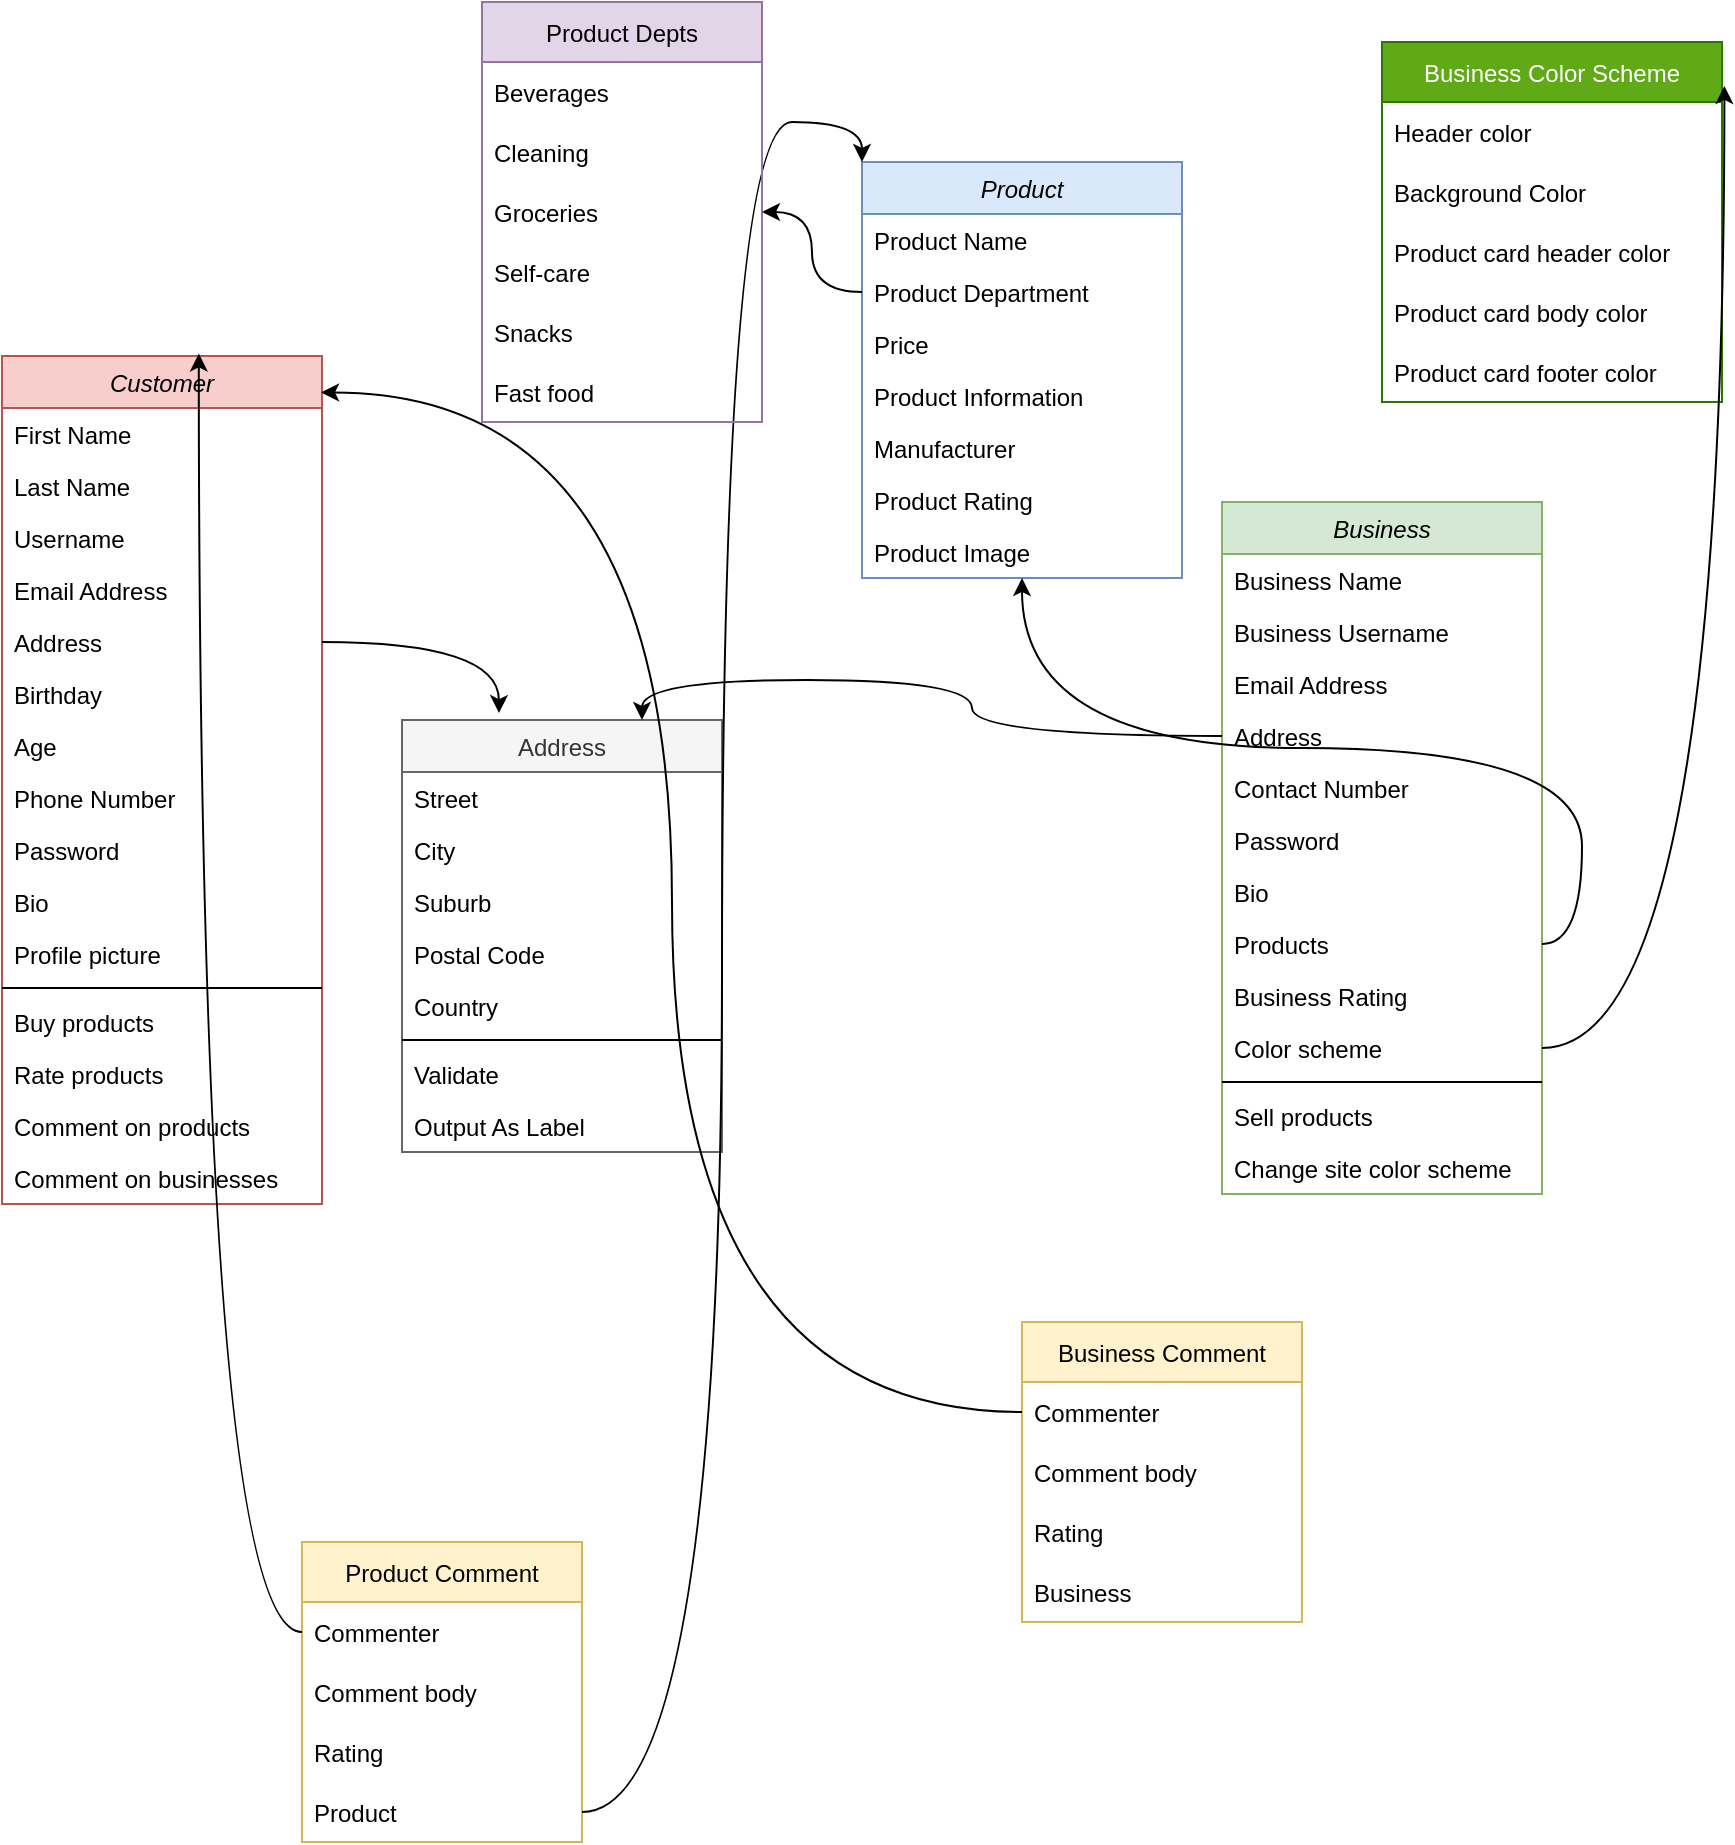 <mxfile version="16.5.1" type="device"><diagram id="C5RBs43oDa-KdzZeNtuy" name="Page-1"><mxGraphModel dx="482" dy="641" grid="1" gridSize="10" guides="1" tooltips="1" connect="1" arrows="1" fold="1" page="1" pageScale="1" pageWidth="827" pageHeight="1169" math="0" shadow="0"><root><mxCell id="WIyWlLk6GJQsqaUBKTNV-0"/><mxCell id="WIyWlLk6GJQsqaUBKTNV-1" parent="WIyWlLk6GJQsqaUBKTNV-0"/><mxCell id="MUc89TN180fj3ljXWCAl-0" value="Customer" style="swimlane;fontStyle=2;align=center;verticalAlign=top;childLayout=stackLayout;horizontal=1;startSize=26;horizontalStack=0;resizeParent=1;resizeLast=0;collapsible=1;marginBottom=0;rounded=0;shadow=0;strokeWidth=1;fillColor=#f8cecc;strokeColor=#b85450;" parent="WIyWlLk6GJQsqaUBKTNV-1" vertex="1"><mxGeometry x="20" y="187" width="160" height="424" as="geometry"><mxRectangle x="230" y="140" width="160" height="26" as="alternateBounds"/></mxGeometry></mxCell><mxCell id="MUc89TN180fj3ljXWCAl-1" value="First Name" style="text;align=left;verticalAlign=top;spacingLeft=4;spacingRight=4;overflow=hidden;rotatable=0;points=[[0,0.5],[1,0.5]];portConstraint=eastwest;" parent="MUc89TN180fj3ljXWCAl-0" vertex="1"><mxGeometry y="26" width="160" height="26" as="geometry"/></mxCell><mxCell id="MUc89TN180fj3ljXWCAl-2" value="Last Name" style="text;align=left;verticalAlign=top;spacingLeft=4;spacingRight=4;overflow=hidden;rotatable=0;points=[[0,0.5],[1,0.5]];portConstraint=eastwest;rounded=0;shadow=0;html=0;" parent="MUc89TN180fj3ljXWCAl-0" vertex="1"><mxGeometry y="52" width="160" height="26" as="geometry"/></mxCell><mxCell id="MUc89TN180fj3ljXWCAl-21" value="Username" style="text;align=left;verticalAlign=top;spacingLeft=4;spacingRight=4;overflow=hidden;rotatable=0;points=[[0,0.5],[1,0.5]];portConstraint=eastwest;" parent="MUc89TN180fj3ljXWCAl-0" vertex="1"><mxGeometry y="78" width="160" height="26" as="geometry"/></mxCell><mxCell id="MUc89TN180fj3ljXWCAl-3" value="Email Address" style="text;align=left;verticalAlign=top;spacingLeft=4;spacingRight=4;overflow=hidden;rotatable=0;points=[[0,0.5],[1,0.5]];portConstraint=eastwest;rounded=0;shadow=0;html=0;" parent="MUc89TN180fj3ljXWCAl-0" vertex="1"><mxGeometry y="104" width="160" height="26" as="geometry"/></mxCell><mxCell id="MUc89TN180fj3ljXWCAl-36" value="Address" style="text;align=left;verticalAlign=top;spacingLeft=4;spacingRight=4;overflow=hidden;rotatable=0;points=[[0,0.5],[1,0.5]];portConstraint=eastwest;rounded=0;shadow=0;html=0;" parent="MUc89TN180fj3ljXWCAl-0" vertex="1"><mxGeometry y="130" width="160" height="26" as="geometry"/></mxCell><mxCell id="MUc89TN180fj3ljXWCAl-18" value="Birthday" style="text;align=left;verticalAlign=top;spacingLeft=4;spacingRight=4;overflow=hidden;rotatable=0;points=[[0,0.5],[1,0.5]];portConstraint=eastwest;rounded=0;shadow=0;html=0;" parent="MUc89TN180fj3ljXWCAl-0" vertex="1"><mxGeometry y="156" width="160" height="26" as="geometry"/></mxCell><mxCell id="MUc89TN180fj3ljXWCAl-19" value="Age" style="text;align=left;verticalAlign=top;spacingLeft=4;spacingRight=4;overflow=hidden;rotatable=0;points=[[0,0.5],[1,0.5]];portConstraint=eastwest;rounded=0;shadow=0;html=0;" parent="MUc89TN180fj3ljXWCAl-0" vertex="1"><mxGeometry y="182" width="160" height="26" as="geometry"/></mxCell><mxCell id="MUc89TN180fj3ljXWCAl-8" value="Phone Number" style="text;align=left;verticalAlign=top;spacingLeft=4;spacingRight=4;overflow=hidden;rotatable=0;points=[[0,0.5],[1,0.5]];portConstraint=eastwest;rounded=0;shadow=0;html=0;" parent="MUc89TN180fj3ljXWCAl-0" vertex="1"><mxGeometry y="208" width="160" height="26" as="geometry"/></mxCell><mxCell id="MUc89TN180fj3ljXWCAl-9" value="Password" style="text;align=left;verticalAlign=top;spacingLeft=4;spacingRight=4;overflow=hidden;rotatable=0;points=[[0,0.5],[1,0.5]];portConstraint=eastwest;rounded=0;shadow=0;html=0;" parent="MUc89TN180fj3ljXWCAl-0" vertex="1"><mxGeometry y="234" width="160" height="26" as="geometry"/></mxCell><mxCell id="MUc89TN180fj3ljXWCAl-34" value="Bio" style="text;align=left;verticalAlign=top;spacingLeft=4;spacingRight=4;overflow=hidden;rotatable=0;points=[[0,0.5],[1,0.5]];portConstraint=eastwest;rounded=0;shadow=0;html=0;" parent="MUc89TN180fj3ljXWCAl-0" vertex="1"><mxGeometry y="260" width="160" height="26" as="geometry"/></mxCell><mxCell id="cQiAiKJfY5Lns8aHGsxg-24" value="Profile picture" style="text;align=left;verticalAlign=top;spacingLeft=4;spacingRight=4;overflow=hidden;rotatable=0;points=[[0,0.5],[1,0.5]];portConstraint=eastwest;rounded=0;shadow=0;html=0;" parent="MUc89TN180fj3ljXWCAl-0" vertex="1"><mxGeometry y="286" width="160" height="26" as="geometry"/></mxCell><mxCell id="MUc89TN180fj3ljXWCAl-4" value="" style="line;html=1;strokeWidth=1;align=left;verticalAlign=middle;spacingTop=-1;spacingLeft=3;spacingRight=3;rotatable=0;labelPosition=right;points=[];portConstraint=eastwest;" parent="MUc89TN180fj3ljXWCAl-0" vertex="1"><mxGeometry y="312" width="160" height="8" as="geometry"/></mxCell><mxCell id="MUc89TN180fj3ljXWCAl-5" value="Buy products" style="text;align=left;verticalAlign=top;spacingLeft=4;spacingRight=4;overflow=hidden;rotatable=0;points=[[0,0.5],[1,0.5]];portConstraint=eastwest;" parent="MUc89TN180fj3ljXWCAl-0" vertex="1"><mxGeometry y="320" width="160" height="26" as="geometry"/></mxCell><mxCell id="AEhf1OA7F3vd2qkvHGCH-1" value="Rate products" style="text;align=left;verticalAlign=top;spacingLeft=4;spacingRight=4;overflow=hidden;rotatable=0;points=[[0,0.5],[1,0.5]];portConstraint=eastwest;" parent="MUc89TN180fj3ljXWCAl-0" vertex="1"><mxGeometry y="346" width="160" height="26" as="geometry"/></mxCell><mxCell id="cQiAiKJfY5Lns8aHGsxg-0" value="Comment on products" style="text;align=left;verticalAlign=top;spacingLeft=4;spacingRight=4;overflow=hidden;rotatable=0;points=[[0,0.5],[1,0.5]];portConstraint=eastwest;" parent="MUc89TN180fj3ljXWCAl-0" vertex="1"><mxGeometry y="372" width="160" height="26" as="geometry"/></mxCell><mxCell id="cQiAiKJfY5Lns8aHGsxg-1" value="Comment on businesses" style="text;align=left;verticalAlign=top;spacingLeft=4;spacingRight=4;overflow=hidden;rotatable=0;points=[[0,0.5],[1,0.5]];portConstraint=eastwest;" parent="MUc89TN180fj3ljXWCAl-0" vertex="1"><mxGeometry y="398" width="160" height="26" as="geometry"/></mxCell><mxCell id="MUc89TN180fj3ljXWCAl-10" value="Business" style="swimlane;fontStyle=2;align=center;verticalAlign=top;childLayout=stackLayout;horizontal=1;startSize=26;horizontalStack=0;resizeParent=1;resizeLast=0;collapsible=1;marginBottom=0;rounded=0;shadow=0;strokeWidth=1;fillColor=#d5e8d4;strokeColor=#82b366;" parent="WIyWlLk6GJQsqaUBKTNV-1" vertex="1"><mxGeometry x="630" y="260" width="160" height="346" as="geometry"><mxRectangle x="230" y="140" width="160" height="26" as="alternateBounds"/></mxGeometry></mxCell><mxCell id="MUc89TN180fj3ljXWCAl-11" value="Business Name" style="text;align=left;verticalAlign=top;spacingLeft=4;spacingRight=4;overflow=hidden;rotatable=0;points=[[0,0.5],[1,0.5]];portConstraint=eastwest;" parent="MUc89TN180fj3ljXWCAl-10" vertex="1"><mxGeometry y="26" width="160" height="26" as="geometry"/></mxCell><mxCell id="MUc89TN180fj3ljXWCAl-22" value="Business Username" style="text;align=left;verticalAlign=top;spacingLeft=4;spacingRight=4;overflow=hidden;rotatable=0;points=[[0,0.5],[1,0.5]];portConstraint=eastwest;rounded=0;shadow=0;html=0;" parent="MUc89TN180fj3ljXWCAl-10" vertex="1"><mxGeometry y="52" width="160" height="26" as="geometry"/></mxCell><mxCell id="MUc89TN180fj3ljXWCAl-13" value="Email Address" style="text;align=left;verticalAlign=top;spacingLeft=4;spacingRight=4;overflow=hidden;rotatable=0;points=[[0,0.5],[1,0.5]];portConstraint=eastwest;rounded=0;shadow=0;html=0;" parent="MUc89TN180fj3ljXWCAl-10" vertex="1"><mxGeometry y="78" width="160" height="26" as="geometry"/></mxCell><mxCell id="MUc89TN180fj3ljXWCAl-47" value="Address" style="text;align=left;verticalAlign=top;spacingLeft=4;spacingRight=4;overflow=hidden;rotatable=0;points=[[0,0.5],[1,0.5]];portConstraint=eastwest;rounded=0;shadow=0;html=0;" parent="MUc89TN180fj3ljXWCAl-10" vertex="1"><mxGeometry y="104" width="160" height="26" as="geometry"/></mxCell><mxCell id="MUc89TN180fj3ljXWCAl-14" value="Contact Number" style="text;align=left;verticalAlign=top;spacingLeft=4;spacingRight=4;overflow=hidden;rotatable=0;points=[[0,0.5],[1,0.5]];portConstraint=eastwest;rounded=0;shadow=0;html=0;" parent="MUc89TN180fj3ljXWCAl-10" vertex="1"><mxGeometry y="130" width="160" height="26" as="geometry"/></mxCell><mxCell id="MUc89TN180fj3ljXWCAl-20" value="Password" style="text;align=left;verticalAlign=top;spacingLeft=4;spacingRight=4;overflow=hidden;rotatable=0;points=[[0,0.5],[1,0.5]];portConstraint=eastwest;rounded=0;shadow=0;html=0;" parent="MUc89TN180fj3ljXWCAl-10" vertex="1"><mxGeometry y="156" width="160" height="26" as="geometry"/></mxCell><mxCell id="MUc89TN180fj3ljXWCAl-15" value="Bio" style="text;align=left;verticalAlign=top;spacingLeft=4;spacingRight=4;overflow=hidden;rotatable=0;points=[[0,0.5],[1,0.5]];portConstraint=eastwest;rounded=0;shadow=0;html=0;" parent="MUc89TN180fj3ljXWCAl-10" vertex="1"><mxGeometry y="182" width="160" height="26" as="geometry"/></mxCell><mxCell id="MUc89TN180fj3ljXWCAl-35" value="Products" style="text;align=left;verticalAlign=top;spacingLeft=4;spacingRight=4;overflow=hidden;rotatable=0;points=[[0,0.5],[1,0.5]];portConstraint=eastwest;rounded=0;shadow=0;html=0;" parent="MUc89TN180fj3ljXWCAl-10" vertex="1"><mxGeometry y="208" width="160" height="26" as="geometry"/></mxCell><mxCell id="AEhf1OA7F3vd2qkvHGCH-2" value="Business Rating" style="text;align=left;verticalAlign=top;spacingLeft=4;spacingRight=4;overflow=hidden;rotatable=0;points=[[0,0.5],[1,0.5]];portConstraint=eastwest;rounded=0;shadow=0;html=0;" parent="MUc89TN180fj3ljXWCAl-10" vertex="1"><mxGeometry y="234" width="160" height="26" as="geometry"/></mxCell><mxCell id="MvtMCFwb6SjDY4W9c3_7-16" value="Color scheme" style="text;align=left;verticalAlign=top;spacingLeft=4;spacingRight=4;overflow=hidden;rotatable=0;points=[[0,0.5],[1,0.5]];portConstraint=eastwest;rounded=0;shadow=0;html=0;" parent="MUc89TN180fj3ljXWCAl-10" vertex="1"><mxGeometry y="260" width="160" height="26" as="geometry"/></mxCell><mxCell id="MUc89TN180fj3ljXWCAl-16" value="" style="line;html=1;strokeWidth=1;align=left;verticalAlign=middle;spacingTop=-1;spacingLeft=3;spacingRight=3;rotatable=0;labelPosition=right;points=[];portConstraint=eastwest;" parent="MUc89TN180fj3ljXWCAl-10" vertex="1"><mxGeometry y="286" width="160" height="8" as="geometry"/></mxCell><mxCell id="MUc89TN180fj3ljXWCAl-17" value="Sell products" style="text;align=left;verticalAlign=top;spacingLeft=4;spacingRight=4;overflow=hidden;rotatable=0;points=[[0,0.5],[1,0.5]];portConstraint=eastwest;" parent="MUc89TN180fj3ljXWCAl-10" vertex="1"><mxGeometry y="294" width="160" height="26" as="geometry"/></mxCell><mxCell id="MvtMCFwb6SjDY4W9c3_7-17" value="Change site color scheme" style="text;align=left;verticalAlign=top;spacingLeft=4;spacingRight=4;overflow=hidden;rotatable=0;points=[[0,0.5],[1,0.5]];portConstraint=eastwest;" parent="MUc89TN180fj3ljXWCAl-10" vertex="1"><mxGeometry y="320" width="160" height="26" as="geometry"/></mxCell><mxCell id="MUc89TN180fj3ljXWCAl-24" value="Product" style="swimlane;fontStyle=2;align=center;verticalAlign=top;childLayout=stackLayout;horizontal=1;startSize=26;horizontalStack=0;resizeParent=1;resizeLast=0;collapsible=1;marginBottom=0;rounded=0;shadow=0;strokeWidth=1;fillColor=#dae8fc;strokeColor=#6c8ebf;" parent="WIyWlLk6GJQsqaUBKTNV-1" vertex="1"><mxGeometry x="450" y="90" width="160" height="208" as="geometry"><mxRectangle x="230" y="140" width="160" height="26" as="alternateBounds"/></mxGeometry></mxCell><mxCell id="MUc89TN180fj3ljXWCAl-25" value="Product Name" style="text;align=left;verticalAlign=top;spacingLeft=4;spacingRight=4;overflow=hidden;rotatable=0;points=[[0,0.5],[1,0.5]];portConstraint=eastwest;" parent="MUc89TN180fj3ljXWCAl-24" vertex="1"><mxGeometry y="26" width="160" height="26" as="geometry"/></mxCell><mxCell id="MUc89TN180fj3ljXWCAl-26" value="Product Department" style="text;align=left;verticalAlign=top;spacingLeft=4;spacingRight=4;overflow=hidden;rotatable=0;points=[[0,0.5],[1,0.5]];portConstraint=eastwest;rounded=0;shadow=0;html=0;" parent="MUc89TN180fj3ljXWCAl-24" vertex="1"><mxGeometry y="52" width="160" height="26" as="geometry"/></mxCell><mxCell id="MUc89TN180fj3ljXWCAl-27" value="Price" style="text;align=left;verticalAlign=top;spacingLeft=4;spacingRight=4;overflow=hidden;rotatable=0;points=[[0,0.5],[1,0.5]];portConstraint=eastwest;rounded=0;shadow=0;html=0;" parent="MUc89TN180fj3ljXWCAl-24" vertex="1"><mxGeometry y="78" width="160" height="26" as="geometry"/></mxCell><mxCell id="MUc89TN180fj3ljXWCAl-28" value="Product Information" style="text;align=left;verticalAlign=top;spacingLeft=4;spacingRight=4;overflow=hidden;rotatable=0;points=[[0,0.5],[1,0.5]];portConstraint=eastwest;rounded=0;shadow=0;html=0;" parent="MUc89TN180fj3ljXWCAl-24" vertex="1"><mxGeometry y="104" width="160" height="26" as="geometry"/></mxCell><mxCell id="MUc89TN180fj3ljXWCAl-29" value="Manufacturer" style="text;align=left;verticalAlign=top;spacingLeft=4;spacingRight=4;overflow=hidden;rotatable=0;points=[[0,0.5],[1,0.5]];portConstraint=eastwest;rounded=0;shadow=0;html=0;" parent="MUc89TN180fj3ljXWCAl-24" vertex="1"><mxGeometry y="130" width="160" height="26" as="geometry"/></mxCell><mxCell id="AEhf1OA7F3vd2qkvHGCH-0" value="Product Rating" style="text;align=left;verticalAlign=top;spacingLeft=4;spacingRight=4;overflow=hidden;rotatable=0;points=[[0,0.5],[1,0.5]];portConstraint=eastwest;rounded=0;shadow=0;html=0;" parent="MUc89TN180fj3ljXWCAl-24" vertex="1"><mxGeometry y="156" width="160" height="26" as="geometry"/></mxCell><mxCell id="MvtMCFwb6SjDY4W9c3_7-0" value="Product Image" style="text;align=left;verticalAlign=top;spacingLeft=4;spacingRight=4;overflow=hidden;rotatable=0;points=[[0,0.5],[1,0.5]];portConstraint=eastwest;rounded=0;shadow=0;html=0;" parent="MUc89TN180fj3ljXWCAl-24" vertex="1"><mxGeometry y="182" width="160" height="26" as="geometry"/></mxCell><mxCell id="MUc89TN180fj3ljXWCAl-37" value="Address" style="swimlane;fontStyle=0;align=center;verticalAlign=top;childLayout=stackLayout;horizontal=1;startSize=26;horizontalStack=0;resizeParent=1;resizeLast=0;collapsible=1;marginBottom=0;rounded=0;shadow=0;strokeWidth=1;fillColor=#f5f5f5;fontColor=#333333;strokeColor=#666666;" parent="WIyWlLk6GJQsqaUBKTNV-1" vertex="1"><mxGeometry x="220" y="369" width="160" height="216" as="geometry"><mxRectangle x="550" y="140" width="160" height="26" as="alternateBounds"/></mxGeometry></mxCell><mxCell id="MUc89TN180fj3ljXWCAl-38" value="Street" style="text;align=left;verticalAlign=top;spacingLeft=4;spacingRight=4;overflow=hidden;rotatable=0;points=[[0,0.5],[1,0.5]];portConstraint=eastwest;" parent="MUc89TN180fj3ljXWCAl-37" vertex="1"><mxGeometry y="26" width="160" height="26" as="geometry"/></mxCell><mxCell id="MUc89TN180fj3ljXWCAl-39" value="City" style="text;align=left;verticalAlign=top;spacingLeft=4;spacingRight=4;overflow=hidden;rotatable=0;points=[[0,0.5],[1,0.5]];portConstraint=eastwest;rounded=0;shadow=0;html=0;" parent="MUc89TN180fj3ljXWCAl-37" vertex="1"><mxGeometry y="52" width="160" height="26" as="geometry"/></mxCell><mxCell id="MUc89TN180fj3ljXWCAl-40" value="Suburb" style="text;align=left;verticalAlign=top;spacingLeft=4;spacingRight=4;overflow=hidden;rotatable=0;points=[[0,0.5],[1,0.5]];portConstraint=eastwest;rounded=0;shadow=0;html=0;" parent="MUc89TN180fj3ljXWCAl-37" vertex="1"><mxGeometry y="78" width="160" height="26" as="geometry"/></mxCell><mxCell id="MUc89TN180fj3ljXWCAl-41" value="Postal Code" style="text;align=left;verticalAlign=top;spacingLeft=4;spacingRight=4;overflow=hidden;rotatable=0;points=[[0,0.5],[1,0.5]];portConstraint=eastwest;rounded=0;shadow=0;html=0;" parent="MUc89TN180fj3ljXWCAl-37" vertex="1"><mxGeometry y="104" width="160" height="26" as="geometry"/></mxCell><mxCell id="MUc89TN180fj3ljXWCAl-42" value="Country" style="text;align=left;verticalAlign=top;spacingLeft=4;spacingRight=4;overflow=hidden;rotatable=0;points=[[0,0.5],[1,0.5]];portConstraint=eastwest;rounded=0;shadow=0;html=0;" parent="MUc89TN180fj3ljXWCAl-37" vertex="1"><mxGeometry y="130" width="160" height="26" as="geometry"/></mxCell><mxCell id="MUc89TN180fj3ljXWCAl-43" value="" style="line;html=1;strokeWidth=1;align=left;verticalAlign=middle;spacingTop=-1;spacingLeft=3;spacingRight=3;rotatable=0;labelPosition=right;points=[];portConstraint=eastwest;" parent="MUc89TN180fj3ljXWCAl-37" vertex="1"><mxGeometry y="156" width="160" height="8" as="geometry"/></mxCell><mxCell id="MUc89TN180fj3ljXWCAl-44" value="Validate" style="text;align=left;verticalAlign=top;spacingLeft=4;spacingRight=4;overflow=hidden;rotatable=0;points=[[0,0.5],[1,0.5]];portConstraint=eastwest;" parent="MUc89TN180fj3ljXWCAl-37" vertex="1"><mxGeometry y="164" width="160" height="26" as="geometry"/></mxCell><mxCell id="MUc89TN180fj3ljXWCAl-45" value="Output As Label" style="text;align=left;verticalAlign=top;spacingLeft=4;spacingRight=4;overflow=hidden;rotatable=0;points=[[0,0.5],[1,0.5]];portConstraint=eastwest;" parent="MUc89TN180fj3ljXWCAl-37" vertex="1"><mxGeometry y="190" width="160" height="26" as="geometry"/></mxCell><mxCell id="MUc89TN180fj3ljXWCAl-46" style="edgeStyle=orthogonalEdgeStyle;rounded=0;orthogonalLoop=1;jettySize=auto;html=1;exitX=1;exitY=0.5;exitDx=0;exitDy=0;entryX=0.303;entryY=-0.016;entryDx=0;entryDy=0;entryPerimeter=0;curved=1;" parent="WIyWlLk6GJQsqaUBKTNV-1" source="MUc89TN180fj3ljXWCAl-36" target="MUc89TN180fj3ljXWCAl-37" edge="1"><mxGeometry relative="1" as="geometry"/></mxCell><mxCell id="MUc89TN180fj3ljXWCAl-49" style="edgeStyle=orthogonalEdgeStyle;rounded=0;orthogonalLoop=1;jettySize=auto;html=1;exitX=0;exitY=0.5;exitDx=0;exitDy=0;entryX=0.75;entryY=0;entryDx=0;entryDy=0;curved=1;" parent="WIyWlLk6GJQsqaUBKTNV-1" source="MUc89TN180fj3ljXWCAl-47" target="MUc89TN180fj3ljXWCAl-37" edge="1"><mxGeometry relative="1" as="geometry"><mxPoint x="350" y="420" as="targetPoint"/></mxGeometry></mxCell><mxCell id="MUc89TN180fj3ljXWCAl-50" style="edgeStyle=orthogonalEdgeStyle;rounded=0;orthogonalLoop=1;jettySize=auto;html=1;exitX=1;exitY=0.5;exitDx=0;exitDy=0;curved=1;" parent="WIyWlLk6GJQsqaUBKTNV-1" source="MUc89TN180fj3ljXWCAl-35" target="MUc89TN180fj3ljXWCAl-24" edge="1"><mxGeometry relative="1" as="geometry"/></mxCell><mxCell id="cQiAiKJfY5Lns8aHGsxg-2" value="Product Comment" style="swimlane;fontStyle=0;childLayout=stackLayout;horizontal=1;startSize=30;horizontalStack=0;resizeParent=1;resizeParentMax=0;resizeLast=0;collapsible=1;marginBottom=0;fillColor=#fff2cc;strokeColor=#d6b656;" parent="WIyWlLk6GJQsqaUBKTNV-1" vertex="1"><mxGeometry x="170" y="780" width="140" height="150" as="geometry"/></mxCell><mxCell id="cQiAiKJfY5Lns8aHGsxg-3" value="Commenter" style="text;strokeColor=none;fillColor=none;align=left;verticalAlign=middle;spacingLeft=4;spacingRight=4;overflow=hidden;points=[[0,0.5],[1,0.5]];portConstraint=eastwest;rotatable=0;" parent="cQiAiKJfY5Lns8aHGsxg-2" vertex="1"><mxGeometry y="30" width="140" height="30" as="geometry"/></mxCell><mxCell id="cQiAiKJfY5Lns8aHGsxg-4" value="Comment body" style="text;strokeColor=none;fillColor=none;align=left;verticalAlign=middle;spacingLeft=4;spacingRight=4;overflow=hidden;points=[[0,0.5],[1,0.5]];portConstraint=eastwest;rotatable=0;" parent="cQiAiKJfY5Lns8aHGsxg-2" vertex="1"><mxGeometry y="60" width="140" height="30" as="geometry"/></mxCell><mxCell id="cQiAiKJfY5Lns8aHGsxg-5" value="Rating" style="text;strokeColor=none;fillColor=none;align=left;verticalAlign=middle;spacingLeft=4;spacingRight=4;overflow=hidden;points=[[0,0.5],[1,0.5]];portConstraint=eastwest;rotatable=0;" parent="cQiAiKJfY5Lns8aHGsxg-2" vertex="1"><mxGeometry y="90" width="140" height="30" as="geometry"/></mxCell><mxCell id="cQiAiKJfY5Lns8aHGsxg-10" value="Product" style="text;strokeColor=none;fillColor=none;align=left;verticalAlign=middle;spacingLeft=4;spacingRight=4;overflow=hidden;points=[[0,0.5],[1,0.5]];portConstraint=eastwest;rotatable=0;" parent="cQiAiKJfY5Lns8aHGsxg-2" vertex="1"><mxGeometry y="120" width="140" height="30" as="geometry"/></mxCell><mxCell id="cQiAiKJfY5Lns8aHGsxg-11" style="rounded=0;orthogonalLoop=1;jettySize=auto;html=1;exitX=0;exitY=0.5;exitDx=0;exitDy=0;entryX=0.615;entryY=-0.003;entryDx=0;entryDy=0;entryPerimeter=0;edgeStyle=orthogonalEdgeStyle;curved=1;" parent="WIyWlLk6GJQsqaUBKTNV-1" source="cQiAiKJfY5Lns8aHGsxg-3" target="MUc89TN180fj3ljXWCAl-0" edge="1"><mxGeometry relative="1" as="geometry"/></mxCell><mxCell id="cQiAiKJfY5Lns8aHGsxg-13" style="edgeStyle=orthogonalEdgeStyle;curved=1;rounded=0;orthogonalLoop=1;jettySize=auto;html=1;exitX=1;exitY=0.5;exitDx=0;exitDy=0;entryX=0;entryY=0;entryDx=0;entryDy=0;" parent="WIyWlLk6GJQsqaUBKTNV-1" source="cQiAiKJfY5Lns8aHGsxg-10" target="MUc89TN180fj3ljXWCAl-24" edge="1"><mxGeometry relative="1" as="geometry"/></mxCell><mxCell id="cQiAiKJfY5Lns8aHGsxg-18" value="Business Comment" style="swimlane;fontStyle=0;childLayout=stackLayout;horizontal=1;startSize=30;horizontalStack=0;resizeParent=1;resizeParentMax=0;resizeLast=0;collapsible=1;marginBottom=0;fillColor=#fff2cc;strokeColor=#d6b656;" parent="WIyWlLk6GJQsqaUBKTNV-1" vertex="1"><mxGeometry x="530" y="670" width="140" height="150" as="geometry"/></mxCell><mxCell id="cQiAiKJfY5Lns8aHGsxg-19" value="Commenter" style="text;strokeColor=none;fillColor=none;align=left;verticalAlign=middle;spacingLeft=4;spacingRight=4;overflow=hidden;points=[[0,0.5],[1,0.5]];portConstraint=eastwest;rotatable=0;" parent="cQiAiKJfY5Lns8aHGsxg-18" vertex="1"><mxGeometry y="30" width="140" height="30" as="geometry"/></mxCell><mxCell id="cQiAiKJfY5Lns8aHGsxg-20" value="Comment body" style="text;strokeColor=none;fillColor=none;align=left;verticalAlign=middle;spacingLeft=4;spacingRight=4;overflow=hidden;points=[[0,0.5],[1,0.5]];portConstraint=eastwest;rotatable=0;" parent="cQiAiKJfY5Lns8aHGsxg-18" vertex="1"><mxGeometry y="60" width="140" height="30" as="geometry"/></mxCell><mxCell id="cQiAiKJfY5Lns8aHGsxg-21" value="Rating" style="text;strokeColor=none;fillColor=none;align=left;verticalAlign=middle;spacingLeft=4;spacingRight=4;overflow=hidden;points=[[0,0.5],[1,0.5]];portConstraint=eastwest;rotatable=0;" parent="cQiAiKJfY5Lns8aHGsxg-18" vertex="1"><mxGeometry y="90" width="140" height="30" as="geometry"/></mxCell><mxCell id="cQiAiKJfY5Lns8aHGsxg-22" value="Business" style="text;strokeColor=none;fillColor=none;align=left;verticalAlign=middle;spacingLeft=4;spacingRight=4;overflow=hidden;points=[[0,0.5],[1,0.5]];portConstraint=eastwest;rotatable=0;" parent="cQiAiKJfY5Lns8aHGsxg-18" vertex="1"><mxGeometry y="120" width="140" height="30" as="geometry"/></mxCell><mxCell id="cQiAiKJfY5Lns8aHGsxg-23" style="edgeStyle=orthogonalEdgeStyle;curved=1;rounded=0;orthogonalLoop=1;jettySize=auto;html=1;exitX=0;exitY=0.5;exitDx=0;exitDy=0;entryX=0.997;entryY=0.043;entryDx=0;entryDy=0;entryPerimeter=0;" parent="WIyWlLk6GJQsqaUBKTNV-1" source="cQiAiKJfY5Lns8aHGsxg-19" target="MUc89TN180fj3ljXWCAl-0" edge="1"><mxGeometry relative="1" as="geometry"/></mxCell><mxCell id="MvtMCFwb6SjDY4W9c3_7-1" value="Product Depts" style="swimlane;fontStyle=0;childLayout=stackLayout;horizontal=1;startSize=30;horizontalStack=0;resizeParent=1;resizeParentMax=0;resizeLast=0;collapsible=1;marginBottom=0;fillColor=#e1d5e7;strokeColor=#9673a6;" parent="WIyWlLk6GJQsqaUBKTNV-1" vertex="1"><mxGeometry x="260" y="10" width="140" height="210" as="geometry"/></mxCell><mxCell id="MvtMCFwb6SjDY4W9c3_7-4" value="Beverages" style="text;strokeColor=none;fillColor=none;align=left;verticalAlign=middle;spacingLeft=4;spacingRight=4;overflow=hidden;points=[[0,0.5],[1,0.5]];portConstraint=eastwest;rotatable=0;" parent="MvtMCFwb6SjDY4W9c3_7-1" vertex="1"><mxGeometry y="30" width="140" height="30" as="geometry"/></mxCell><mxCell id="MvtMCFwb6SjDY4W9c3_7-6" value="Cleaning" style="text;strokeColor=none;fillColor=none;align=left;verticalAlign=middle;spacingLeft=4;spacingRight=4;overflow=hidden;points=[[0,0.5],[1,0.5]];portConstraint=eastwest;rotatable=0;" parent="MvtMCFwb6SjDY4W9c3_7-1" vertex="1"><mxGeometry y="60" width="140" height="30" as="geometry"/></mxCell><mxCell id="MvtMCFwb6SjDY4W9c3_7-8" value="Groceries" style="text;strokeColor=none;fillColor=none;align=left;verticalAlign=middle;spacingLeft=4;spacingRight=4;overflow=hidden;points=[[0,0.5],[1,0.5]];portConstraint=eastwest;rotatable=0;" parent="MvtMCFwb6SjDY4W9c3_7-1" vertex="1"><mxGeometry y="90" width="140" height="30" as="geometry"/></mxCell><mxCell id="MvtMCFwb6SjDY4W9c3_7-5" value="Self-care" style="text;strokeColor=none;fillColor=none;align=left;verticalAlign=middle;spacingLeft=4;spacingRight=4;overflow=hidden;points=[[0,0.5],[1,0.5]];portConstraint=eastwest;rotatable=0;" parent="MvtMCFwb6SjDY4W9c3_7-1" vertex="1"><mxGeometry y="120" width="140" height="30" as="geometry"/></mxCell><mxCell id="MvtMCFwb6SjDY4W9c3_7-2" value="Snacks" style="text;strokeColor=none;fillColor=none;align=left;verticalAlign=middle;spacingLeft=4;spacingRight=4;overflow=hidden;points=[[0,0.5],[1,0.5]];portConstraint=eastwest;rotatable=0;" parent="MvtMCFwb6SjDY4W9c3_7-1" vertex="1"><mxGeometry y="150" width="140" height="30" as="geometry"/></mxCell><mxCell id="MvtMCFwb6SjDY4W9c3_7-7" value="Fast food" style="text;strokeColor=none;fillColor=none;align=left;verticalAlign=middle;spacingLeft=4;spacingRight=4;overflow=hidden;points=[[0,0.5],[1,0.5]];portConstraint=eastwest;rotatable=0;" parent="MvtMCFwb6SjDY4W9c3_7-1" vertex="1"><mxGeometry y="180" width="140" height="30" as="geometry"/></mxCell><mxCell id="MvtMCFwb6SjDY4W9c3_7-9" style="edgeStyle=orthogonalEdgeStyle;rounded=0;orthogonalLoop=1;jettySize=auto;html=1;exitX=0;exitY=0.5;exitDx=0;exitDy=0;entryX=1;entryY=0.5;entryDx=0;entryDy=0;curved=1;" parent="WIyWlLk6GJQsqaUBKTNV-1" source="MUc89TN180fj3ljXWCAl-26" target="MvtMCFwb6SjDY4W9c3_7-1" edge="1"><mxGeometry relative="1" as="geometry"/></mxCell><mxCell id="MvtMCFwb6SjDY4W9c3_7-10" value="Business Color Scheme" style="swimlane;fontStyle=0;childLayout=stackLayout;horizontal=1;startSize=30;horizontalStack=0;resizeParent=1;resizeParentMax=0;resizeLast=0;collapsible=1;marginBottom=0;fillColor=#60a917;fontColor=#ffffff;strokeColor=#2D7600;" parent="WIyWlLk6GJQsqaUBKTNV-1" vertex="1"><mxGeometry x="710" y="30" width="170" height="180" as="geometry"/></mxCell><mxCell id="MvtMCFwb6SjDY4W9c3_7-11" value="Header color" style="text;strokeColor=none;fillColor=none;align=left;verticalAlign=middle;spacingLeft=4;spacingRight=4;overflow=hidden;points=[[0,0.5],[1,0.5]];portConstraint=eastwest;rotatable=0;" parent="MvtMCFwb6SjDY4W9c3_7-10" vertex="1"><mxGeometry y="30" width="170" height="30" as="geometry"/></mxCell><mxCell id="MvtMCFwb6SjDY4W9c3_7-12" value="Background Color" style="text;strokeColor=none;fillColor=none;align=left;verticalAlign=middle;spacingLeft=4;spacingRight=4;overflow=hidden;points=[[0,0.5],[1,0.5]];portConstraint=eastwest;rotatable=0;" parent="MvtMCFwb6SjDY4W9c3_7-10" vertex="1"><mxGeometry y="60" width="170" height="30" as="geometry"/></mxCell><mxCell id="MvtMCFwb6SjDY4W9c3_7-13" value="Product card header color" style="text;strokeColor=none;fillColor=none;align=left;verticalAlign=middle;spacingLeft=4;spacingRight=4;overflow=hidden;points=[[0,0.5],[1,0.5]];portConstraint=eastwest;rotatable=0;" parent="MvtMCFwb6SjDY4W9c3_7-10" vertex="1"><mxGeometry y="90" width="170" height="30" as="geometry"/></mxCell><mxCell id="MvtMCFwb6SjDY4W9c3_7-14" value="Product card body color" style="text;strokeColor=none;fillColor=none;align=left;verticalAlign=middle;spacingLeft=4;spacingRight=4;overflow=hidden;points=[[0,0.5],[1,0.5]];portConstraint=eastwest;rotatable=0;" parent="MvtMCFwb6SjDY4W9c3_7-10" vertex="1"><mxGeometry y="120" width="170" height="30" as="geometry"/></mxCell><mxCell id="MvtMCFwb6SjDY4W9c3_7-15" value="Product card footer color" style="text;strokeColor=none;fillColor=none;align=left;verticalAlign=middle;spacingLeft=4;spacingRight=4;overflow=hidden;points=[[0,0.5],[1,0.5]];portConstraint=eastwest;rotatable=0;" parent="MvtMCFwb6SjDY4W9c3_7-10" vertex="1"><mxGeometry y="150" width="170" height="30" as="geometry"/></mxCell><mxCell id="MvtMCFwb6SjDY4W9c3_7-18" style="edgeStyle=orthogonalEdgeStyle;curved=1;rounded=0;orthogonalLoop=1;jettySize=auto;html=1;exitX=1;exitY=0.5;exitDx=0;exitDy=0;entryX=1.007;entryY=0.122;entryDx=0;entryDy=0;entryPerimeter=0;" parent="WIyWlLk6GJQsqaUBKTNV-1" source="MvtMCFwb6SjDY4W9c3_7-16" target="MvtMCFwb6SjDY4W9c3_7-10" edge="1"><mxGeometry relative="1" as="geometry"/></mxCell></root></mxGraphModel></diagram></mxfile>